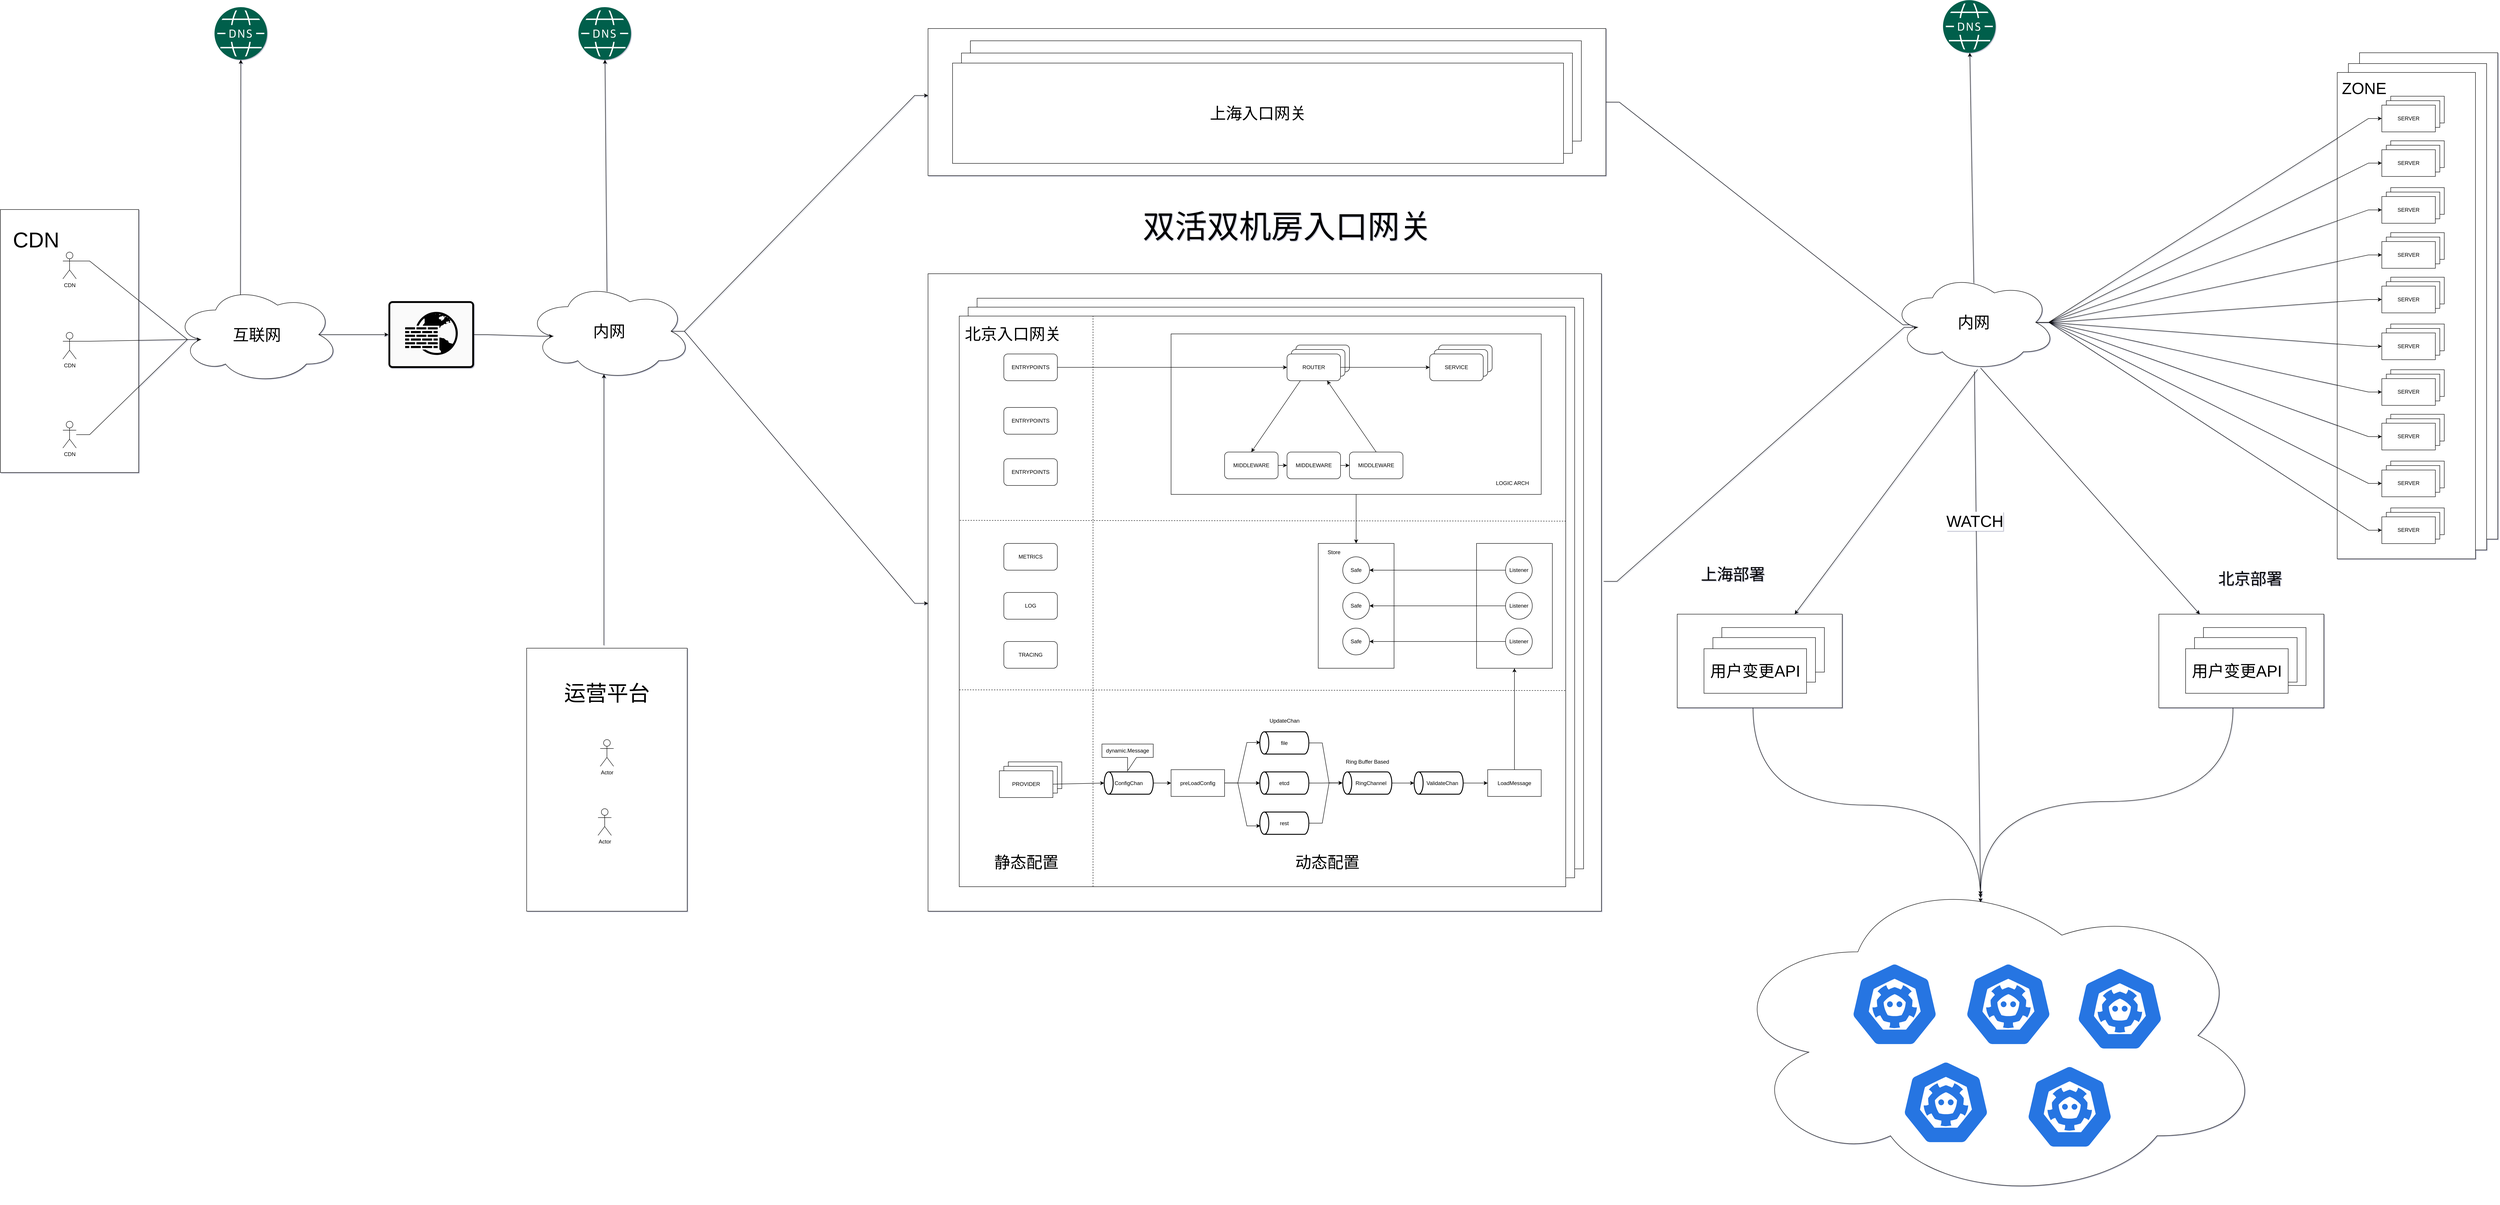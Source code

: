 <mxfile compressed="true" version="13.3.0" type="github"><diagram id="VSeTSDTbGr7kno4e8ZSS" name="第 1 页"><mxGraphModel dx="7450" dy="2685" grid="0" gridSize="10" guides="1" tooltips="1" connect="0" arrows="1" fold="1" page="0" pageScale="1" pageWidth="1920" pageHeight="1200" math="1" shadow="1"><root><mxCell id="0"/><mxCell id="1" parent="0"/><mxCell id="BSj03u8WNxe3OVWuLQ-M-73" value="" style="rounded=0;whiteSpace=wrap;html=1;fillColor=#FFFFFF;" vertex="1" parent="1"><mxGeometry x="4610" y="2183.67" width="370" height="210" as="geometry"/></mxCell><mxCell id="BSj03u8WNxe3OVWuLQ-M-56" value="" style="rounded=0;whiteSpace=wrap;html=1;" vertex="1" parent="1"><mxGeometry x="6140" y="924.33" width="310" height="1091" as="geometry"/></mxCell><mxCell id="BSj03u8WNxe3OVWuLQ-M-55" value="" style="rounded=0;whiteSpace=wrap;html=1;" vertex="1" parent="1"><mxGeometry x="6115" y="948.58" width="310" height="1091" as="geometry"/></mxCell><mxCell id="nqDBLLpEvd7qS0_0Gc36-72" value="" style="rounded=0;whiteSpace=wrap;html=1;" parent="1" vertex="1"><mxGeometry x="6090" y="968.58" width="310" height="1091" as="geometry"/></mxCell><mxCell id="BSj03u8WNxe3OVWuLQ-M-8" value="" style="ellipse;shape=cloud;whiteSpace=wrap;html=1;fillColor=#FFFFFF;" vertex="1" parent="1"><mxGeometry x="4710" y="2753.67" width="1220" height="750" as="geometry"/></mxCell><mxCell id="BSj03u8WNxe3OVWuLQ-M-70" style="edgeStyle=entityRelationEdgeStyle;rounded=0;orthogonalLoop=1;jettySize=auto;html=1;entryX=0.151;entryY=0.524;entryDx=0;entryDy=0;entryPerimeter=0;fillColor=#000000;" edge="1" parent="1" source="nqDBLLpEvd7qS0_0Gc36-178" target="nqDBLLpEvd7qS0_0Gc36-124"><mxGeometry relative="1" as="geometry"/></mxCell><mxCell id="nqDBLLpEvd7qS0_0Gc36-178" value="" style="rounded=0;whiteSpace=wrap;html=1;strokeColor=#000000;" parent="1" vertex="1"><mxGeometry x="2930" y="870" width="1520" height="330" as="geometry"/></mxCell><mxCell id="nqDBLLpEvd7qS0_0Gc36-177" value="" style="rounded=0;whiteSpace=wrap;html=1;strokeColor=#000000;" parent="1" vertex="1"><mxGeometry x="2930" y="1420" width="1510" height="1430" as="geometry"/></mxCell><mxCell id="BSj03u8WNxe3OVWuLQ-M-92" style="rounded=0;orthogonalLoop=1;jettySize=auto;html=1;fillColor=#000000;entryX=0.468;entryY=0.938;entryDx=0;entryDy=0;entryPerimeter=0;exitX=0.481;exitY=-0.011;exitDx=0;exitDy=0;exitPerimeter=0;" edge="1" parent="1" source="nqDBLLpEvd7qS0_0Gc36-135" target="nqDBLLpEvd7qS0_0Gc36-109"><mxGeometry relative="1" as="geometry"><mxPoint x="1790" y="2151" as="sourcePoint"/><mxPoint x="2230" y="1670" as="targetPoint"/></mxGeometry></mxCell><mxCell id="nqDBLLpEvd7qS0_0Gc36-135" value="" style="rounded=0;whiteSpace=wrap;html=1;" parent="1" vertex="1"><mxGeometry x="2030" y="2260" width="360" height="590" as="geometry"/></mxCell><mxCell id="nqDBLLpEvd7qS0_0Gc36-91" value="" style="rounded=0;whiteSpace=wrap;html=1;" parent="1" vertex="1"><mxGeometry x="850" y="1276" width="310" height="590" as="geometry"/></mxCell><mxCell id="nqDBLLpEvd7qS0_0Gc36-6" value="" style="rounded=0;whiteSpace=wrap;html=1;" parent="1" vertex="1"><mxGeometry x="3040" y="1475" width="1360" height="1280" as="geometry"/></mxCell><mxCell id="nqDBLLpEvd7qS0_0Gc36-5" value="" style="rounded=0;whiteSpace=wrap;html=1;" parent="1" vertex="1"><mxGeometry x="3020" y="1495" width="1360" height="1280" as="geometry"/></mxCell><mxCell id="rJDTD4lO5hqLuJcOWx15-1" value="" style="rounded=0;whiteSpace=wrap;html=1;" parent="1" vertex="1"><mxGeometry x="3000" y="1515" width="1360" height="1280" as="geometry"/></mxCell><mxCell id="hZWeliGbYGQiQUXONn6z-80" style="edgeStyle=none;rounded=0;orthogonalLoop=1;jettySize=auto;html=1;exitX=0.5;exitY=1;exitDx=0;exitDy=0;entryX=0;entryY=0.5;entryDx=0;entryDy=0;fillColor=#FFFFFF;" parent="1" source="hZWeliGbYGQiQUXONn6z-21" target="hZWeliGbYGQiQUXONn6z-69" edge="1"><mxGeometry relative="1" as="geometry"/></mxCell><mxCell id="hZWeliGbYGQiQUXONn6z-21" value="" style="rounded=0;whiteSpace=wrap;html=1;" parent="1" vertex="1"><mxGeometry x="3475" y="1555" width="830" height="360" as="geometry"/></mxCell><mxCell id="hZWeliGbYGQiQUXONn6z-10" style="edgeStyle=orthogonalEdgeStyle;rounded=0;orthogonalLoop=1;jettySize=auto;html=1;" parent="1" source="0BeCym-39-swH0D2_rm6-1" target="0BeCym-39-swH0D2_rm6-5" edge="1"><mxGeometry relative="1" as="geometry"/></mxCell><mxCell id="0BeCym-39-swH0D2_rm6-1" value="ENTRYPOINTS" style="rounded=1;whiteSpace=wrap;html=1;" parent="1" vertex="1"><mxGeometry x="3100" y="1600" width="120" height="60" as="geometry"/></mxCell><mxCell id="0BeCym-39-swH0D2_rm6-3" value="" style="rounded=1;whiteSpace=wrap;html=1;movable=1;resizable=1;rotatable=1;deletable=1;editable=1;connectable=1;" parent="1" vertex="1"><mxGeometry x="3755" y="1580" width="120" height="60" as="geometry"/></mxCell><mxCell id="0BeCym-39-swH0D2_rm6-4" value="" style="rounded=1;whiteSpace=wrap;html=1;movable=1;resizable=1;rotatable=1;deletable=1;editable=1;connectable=1;" parent="1" vertex="1"><mxGeometry x="3745" y="1590" width="120" height="60" as="geometry"/></mxCell><mxCell id="hZWeliGbYGQiQUXONn6z-13" style="rounded=0;orthogonalLoop=1;jettySize=auto;html=1;exitX=0.25;exitY=1;exitDx=0;exitDy=0;entryX=0.5;entryY=0;entryDx=0;entryDy=0;" parent="1" source="0BeCym-39-swH0D2_rm6-5" target="f_kGkvsCkv21Wssh4Dlz-20" edge="1"><mxGeometry relative="1" as="geometry"/></mxCell><mxCell id="hZWeliGbYGQiQUXONn6z-16" style="edgeStyle=orthogonalEdgeStyle;curved=1;rounded=0;orthogonalLoop=1;jettySize=auto;html=1;exitX=1;exitY=0.5;exitDx=0;exitDy=0;" parent="1" source="0BeCym-39-swH0D2_rm6-5" target="0BeCym-39-swH0D2_rm6-8" edge="1"><mxGeometry relative="1" as="geometry"/></mxCell><mxCell id="0BeCym-39-swH0D2_rm6-5" value="ROUTER" style="rounded=1;whiteSpace=wrap;html=1;movable=1;resizable=1;rotatable=1;deletable=1;editable=1;connectable=1;" parent="1" vertex="1"><mxGeometry x="3735" y="1600" width="120" height="60" as="geometry"/></mxCell><mxCell id="0BeCym-39-swH0D2_rm6-6" value="" style="rounded=1;whiteSpace=wrap;html=1;movable=1;resizable=1;rotatable=1;deletable=1;editable=1;connectable=1;" parent="1" vertex="1"><mxGeometry x="4075" y="1580" width="120" height="60" as="geometry"/></mxCell><mxCell id="0BeCym-39-swH0D2_rm6-7" value="" style="rounded=1;whiteSpace=wrap;html=1;movable=1;resizable=1;rotatable=1;deletable=1;editable=1;connectable=1;" parent="1" vertex="1"><mxGeometry x="4065" y="1590" width="120" height="60" as="geometry"/></mxCell><mxCell id="nqDBLLpEvd7qS0_0Gc36-125" style="edgeStyle=entityRelationEdgeStyle;rounded=0;orthogonalLoop=1;jettySize=auto;html=1;entryX=0.16;entryY=0.55;entryDx=0;entryDy=0;entryPerimeter=0;" parent="1" target="nqDBLLpEvd7qS0_0Gc36-124" edge="1"><mxGeometry relative="1" as="geometry"><mxPoint x="4445" y="2110" as="sourcePoint"/></mxGeometry></mxCell><mxCell id="0BeCym-39-swH0D2_rm6-8" value="SERVICE" style="rounded=1;whiteSpace=wrap;html=1;movable=1;resizable=1;rotatable=1;deletable=1;editable=1;connectable=1;" parent="1" vertex="1"><mxGeometry x="4055" y="1600" width="120" height="60" as="geometry"/></mxCell><mxCell id="nqDBLLpEvd7qS0_0Gc36-108" style="rounded=0;orthogonalLoop=1;jettySize=auto;html=1;exitX=0.4;exitY=0.1;exitDx=0;exitDy=0;exitPerimeter=0;" parent="1" source="0BeCym-39-swH0D2_rm6-13" target="qobce8UvPEFvJvuWRFae-1" edge="1"><mxGeometry relative="1" as="geometry"><mxPoint x="1390" y="841.08" as="targetPoint"/></mxGeometry></mxCell><mxCell id="nqDBLLpEvd7qS0_0Gc36-117" style="edgeStyle=entityRelationEdgeStyle;rounded=0;orthogonalLoop=1;jettySize=auto;html=1;exitX=0.875;exitY=0.5;exitDx=0;exitDy=0;exitPerimeter=0;entryX=0;entryY=0.5;entryDx=0;entryDy=0;entryPerimeter=0;" parent="1" source="0BeCym-39-swH0D2_rm6-13" target="nqDBLLpEvd7qS0_0Gc36-113" edge="1"><mxGeometry relative="1" as="geometry"/></mxCell><mxCell id="0BeCym-39-swH0D2_rm6-13" value="&lt;font style=&quot;font-size: 36px&quot;&gt;互联网&lt;/font&gt;" style="ellipse;shape=cloud;whiteSpace=wrap;html=1;" parent="1" vertex="1"><mxGeometry x="1240" y="1446.5" width="370" height="220" as="geometry"/></mxCell><mxCell id="hZWeliGbYGQiQUXONn6z-14" style="edgeStyle=orthogonalEdgeStyle;curved=1;rounded=0;orthogonalLoop=1;jettySize=auto;html=1;exitX=1;exitY=0.5;exitDx=0;exitDy=0;" parent="1" source="f_kGkvsCkv21Wssh4Dlz-20" target="hZWeliGbYGQiQUXONn6z-8" edge="1"><mxGeometry relative="1" as="geometry"/></mxCell><mxCell id="f_kGkvsCkv21Wssh4Dlz-20" value="&lt;span style=&quot;font-family: &amp;#34;helvetica&amp;#34;&quot;&gt;MIDDLEWARE&lt;/span&gt;" style="rounded=1;whiteSpace=wrap;html=1;movable=1;resizable=1;rotatable=1;deletable=1;editable=1;connectable=1;" parent="1" vertex="1"><mxGeometry x="3595" y="1820" width="120" height="60" as="geometry"/></mxCell><mxCell id="f_kGkvsCkv21Wssh4Dlz-39" value="&lt;font style=&quot;font-size: 36px&quot;&gt;静态配置&lt;/font&gt;" style="text;html=1;align=center;verticalAlign=middle;resizable=0;points=[];autosize=1;" parent="1" vertex="1"><mxGeometry x="3070" y="2725" width="160" height="30" as="geometry"/></mxCell><mxCell id="f_kGkvsCkv21Wssh4Dlz-40" value="&lt;font style=&quot;font-size: 36px&quot;&gt;动态配置&lt;/font&gt;" style="text;html=1;align=center;verticalAlign=middle;resizable=0;points=[];autosize=1;" parent="1" vertex="1"><mxGeometry x="3745" y="2725" width="160" height="30" as="geometry"/></mxCell><mxCell id="hZWeliGbYGQiQUXONn6z-15" style="edgeStyle=orthogonalEdgeStyle;curved=1;rounded=0;orthogonalLoop=1;jettySize=auto;html=1;exitX=1;exitY=0.5;exitDx=0;exitDy=0;entryX=0;entryY=0.5;entryDx=0;entryDy=0;" parent="1" source="hZWeliGbYGQiQUXONn6z-8" target="hZWeliGbYGQiQUXONn6z-9" edge="1"><mxGeometry relative="1" as="geometry"/></mxCell><mxCell id="hZWeliGbYGQiQUXONn6z-8" value="&lt;span style=&quot;font-family: &amp;#34;helvetica&amp;#34;&quot;&gt;MIDDLEWARE&lt;/span&gt;" style="rounded=1;whiteSpace=wrap;html=1;movable=1;resizable=1;rotatable=1;deletable=1;editable=1;connectable=1;" parent="1" vertex="1"><mxGeometry x="3735" y="1820" width="120" height="60" as="geometry"/></mxCell><mxCell id="nqDBLLpEvd7qS0_0Gc36-35" style="rounded=0;orthogonalLoop=1;jettySize=auto;html=1;elbow=vertical;exitX=0.5;exitY=0;exitDx=0;exitDy=0;entryX=0.75;entryY=1;entryDx=0;entryDy=0;" parent="1" source="hZWeliGbYGQiQUXONn6z-9" target="0BeCym-39-swH0D2_rm6-5" edge="1"><mxGeometry relative="1" as="geometry"><mxPoint x="3835" y="1660" as="targetPoint"/></mxGeometry></mxCell><mxCell id="hZWeliGbYGQiQUXONn6z-9" value="&lt;span style=&quot;font-family: &amp;#34;helvetica&amp;#34;&quot;&gt;MIDDLEWARE&lt;/span&gt;" style="rounded=1;whiteSpace=wrap;html=1;movable=1;resizable=1;rotatable=1;deletable=1;editable=1;connectable=1;" parent="1" vertex="1"><mxGeometry x="3875" y="1820" width="120" height="60" as="geometry"/></mxCell><mxCell id="nqDBLLpEvd7qS0_0Gc36-184" style="edgeStyle=entityRelationEdgeStyle;rounded=0;orthogonalLoop=1;jettySize=auto;html=1;strokeColor=#000000;entryX=1.006;entryY=0.504;entryDx=0;entryDy=0;entryPerimeter=0;" parent="1" source="hZWeliGbYGQiQUXONn6z-17" target="hZWeliGbYGQiQUXONn6z-20" edge="1"><mxGeometry relative="1" as="geometry"><mxPoint x="3873" y="2561" as="targetPoint"/></mxGeometry></mxCell><mxCell id="hZWeliGbYGQiQUXONn6z-17" value="file" style="strokeWidth=2;html=1;shape=mxgraph.flowchart.direct_data;whiteSpace=wrap;direction=west;" parent="1" vertex="1"><mxGeometry x="3674" y="2447.5" width="110" height="50" as="geometry"/></mxCell><mxCell id="nqDBLLpEvd7qS0_0Gc36-185" style="edgeStyle=entityRelationEdgeStyle;rounded=0;orthogonalLoop=1;jettySize=auto;html=1;strokeColor=#000000;entryX=1.006;entryY=0.504;entryDx=0;entryDy=0;entryPerimeter=0;" parent="1" source="hZWeliGbYGQiQUXONn6z-36" target="hZWeliGbYGQiQUXONn6z-20" edge="1"><mxGeometry relative="1" as="geometry"><mxPoint x="3875" y="2562" as="targetPoint"/></mxGeometry></mxCell><mxCell id="hZWeliGbYGQiQUXONn6z-36" value="etcd" style="strokeWidth=2;html=1;shape=mxgraph.flowchart.direct_data;whiteSpace=wrap;direction=west;" parent="1" vertex="1"><mxGeometry x="3674" y="2537.5" width="110" height="50" as="geometry"/></mxCell><mxCell id="nqDBLLpEvd7qS0_0Gc36-187" style="edgeStyle=entityRelationEdgeStyle;rounded=0;orthogonalLoop=1;jettySize=auto;html=1;strokeColor=#000000;" parent="1" source="hZWeliGbYGQiQUXONn6z-19" target="nqDBLLpEvd7qS0_0Gc36-180" edge="1"><mxGeometry relative="1" as="geometry"/></mxCell><mxCell id="hZWeliGbYGQiQUXONn6z-19" value="ConfigChan" style="strokeWidth=2;html=1;shape=mxgraph.flowchart.direct_data;whiteSpace=wrap;direction=west;" parent="1" vertex="1"><mxGeometry x="3325" y="2537.5" width="110" height="50" as="geometry"/></mxCell><mxCell id="hZWeliGbYGQiQUXONn6z-47" style="edgeStyle=entityRelationEdgeStyle;rounded=0;orthogonalLoop=1;jettySize=auto;html=1;exitX=0;exitY=0.5;exitDx=0;exitDy=0;exitPerimeter=0;" parent="1" source="hZWeliGbYGQiQUXONn6z-20" target="hZWeliGbYGQiQUXONn6z-46" edge="1"><mxGeometry relative="1" as="geometry"/></mxCell><mxCell id="hZWeliGbYGQiQUXONn6z-20" value="&amp;nbsp; &amp;nbsp; &amp;nbsp;RingChannel" style="strokeWidth=2;html=1;shape=mxgraph.flowchart.direct_data;whiteSpace=wrap;direction=west;" parent="1" vertex="1"><mxGeometry x="3860" y="2537.5" width="110" height="50" as="geometry"/></mxCell><mxCell id="hZWeliGbYGQiQUXONn6z-22" value="LOGIC ARCH" style="text;html=1;align=center;verticalAlign=middle;resizable=0;points=[];autosize=1;" parent="1" vertex="1"><mxGeometry x="4195" y="1880" width="90" height="20" as="geometry"/></mxCell><mxCell id="hZWeliGbYGQiQUXONn6z-24" value="dynamic.Message" style="shape=callout;whiteSpace=wrap;html=1;perimeter=calloutPerimeter;" parent="1" vertex="1"><mxGeometry x="3320" y="2475" width="115" height="60" as="geometry"/></mxCell><mxCell id="nqDBLLpEvd7qS0_0Gc36-186" style="edgeStyle=entityRelationEdgeStyle;rounded=0;orthogonalLoop=1;jettySize=auto;html=1;strokeColor=#000000;entryX=1.006;entryY=0.504;entryDx=0;entryDy=0;entryPerimeter=0;" parent="1" source="hZWeliGbYGQiQUXONn6z-38" target="hZWeliGbYGQiQUXONn6z-20" edge="1"><mxGeometry relative="1" as="geometry"><mxPoint x="3873.34" y="2563.45" as="targetPoint"/></mxGeometry></mxCell><mxCell id="hZWeliGbYGQiQUXONn6z-38" value="rest" style="strokeWidth=2;html=1;shape=mxgraph.flowchart.direct_data;whiteSpace=wrap;direction=west;" parent="1" vertex="1"><mxGeometry x="3674" y="2627.5" width="110" height="50" as="geometry"/></mxCell><mxCell id="hZWeliGbYGQiQUXONn6z-42" value="UpdateChan" style="text;html=1;resizable=0;autosize=1;align=center;verticalAlign=middle;points=[];fillColor=none;strokeColor=none;rounded=0;" parent="1" vertex="1"><mxGeometry x="3689" y="2412.5" width="80" height="20" as="geometry"/></mxCell><mxCell id="hZWeliGbYGQiQUXONn6z-50" style="edgeStyle=entityRelationEdgeStyle;rounded=0;orthogonalLoop=1;jettySize=auto;html=1;exitX=0;exitY=0.5;exitDx=0;exitDy=0;exitPerimeter=0;entryX=0;entryY=0.5;entryDx=0;entryDy=0;" parent="1" source="hZWeliGbYGQiQUXONn6z-46" target="hZWeliGbYGQiQUXONn6z-49" edge="1"><mxGeometry relative="1" as="geometry"/></mxCell><mxCell id="hZWeliGbYGQiQUXONn6z-46" value="&amp;nbsp; &amp;nbsp; &amp;nbsp;ValidateChan" style="strokeWidth=2;html=1;shape=mxgraph.flowchart.direct_data;whiteSpace=wrap;direction=west;" parent="1" vertex="1"><mxGeometry x="4020" y="2537.5" width="110" height="50" as="geometry"/></mxCell><mxCell id="hZWeliGbYGQiQUXONn6z-48" value="Ring Buffer Based" style="text;html=1;resizable=0;autosize=1;align=center;verticalAlign=middle;points=[];fillColor=none;strokeColor=none;rounded=0;" parent="1" vertex="1"><mxGeometry x="3860" y="2505" width="110" height="20" as="geometry"/></mxCell><mxCell id="hZWeliGbYGQiQUXONn6z-54" style="rounded=0;orthogonalLoop=1;jettySize=auto;html=1;exitX=0.5;exitY=0;exitDx=0;exitDy=0;entryX=1;entryY=0.5;entryDx=0;entryDy=0;fillColor=#FFFFFF;" parent="1" source="hZWeliGbYGQiQUXONn6z-49" target="hZWeliGbYGQiQUXONn6z-53" edge="1"><mxGeometry relative="1" as="geometry"/></mxCell><mxCell id="hZWeliGbYGQiQUXONn6z-49" value="LoadMessage" style="rounded=0;whiteSpace=wrap;html=1;" parent="1" vertex="1"><mxGeometry x="4185" y="2532.5" width="120" height="60" as="geometry"/></mxCell><mxCell id="hZWeliGbYGQiQUXONn6z-53" value="" style="rounded=0;whiteSpace=wrap;html=1;direction=south;" parent="1" vertex="1"><mxGeometry x="4160" y="2025" width="170" height="280" as="geometry"/></mxCell><mxCell id="hZWeliGbYGQiQUXONn6z-58" value="Listener" style="ellipse;whiteSpace=wrap;html=1;aspect=fixed;" parent="1" vertex="1"><mxGeometry x="4225" y="2215" width="60" height="60" as="geometry"/></mxCell><mxCell id="hZWeliGbYGQiQUXONn6z-69" value="" style="rounded=0;whiteSpace=wrap;html=1;direction=south;" parent="1" vertex="1"><mxGeometry x="3805" y="2025" width="170" height="280" as="geometry"/></mxCell><mxCell id="hZWeliGbYGQiQUXONn6z-68" value="Safe" style="ellipse;whiteSpace=wrap;html=1;aspect=fixed;" parent="1" vertex="1"><mxGeometry x="3860" y="2215" width="60" height="60" as="geometry"/></mxCell><mxCell id="hZWeliGbYGQiQUXONn6z-75" style="edgeStyle=none;rounded=0;orthogonalLoop=1;jettySize=auto;html=1;exitX=0;exitY=0.5;exitDx=0;exitDy=0;entryX=1;entryY=0.5;entryDx=0;entryDy=0;fillColor=#FFFFFF;" parent="1" source="hZWeliGbYGQiQUXONn6z-70" target="hZWeliGbYGQiQUXONn6z-71" edge="1"><mxGeometry relative="1" as="geometry"/></mxCell><mxCell id="hZWeliGbYGQiQUXONn6z-70" value="Listener" style="ellipse;whiteSpace=wrap;html=1;aspect=fixed;" parent="1" vertex="1"><mxGeometry x="4225" y="2135" width="60" height="60" as="geometry"/></mxCell><mxCell id="hZWeliGbYGQiQUXONn6z-71" value="Safe" style="ellipse;whiteSpace=wrap;html=1;aspect=fixed;" parent="1" vertex="1"><mxGeometry x="3860" y="2135" width="60" height="60" as="geometry"/></mxCell><mxCell id="hZWeliGbYGQiQUXONn6z-78" style="edgeStyle=none;rounded=0;orthogonalLoop=1;jettySize=auto;html=1;fillColor=#FFFFFF;" parent="1" source="hZWeliGbYGQiQUXONn6z-72" target="hZWeliGbYGQiQUXONn6z-73" edge="1"><mxGeometry relative="1" as="geometry"/></mxCell><mxCell id="hZWeliGbYGQiQUXONn6z-72" value="Listener" style="ellipse;whiteSpace=wrap;html=1;aspect=fixed;" parent="1" vertex="1"><mxGeometry x="4225" y="2055" width="60" height="60" as="geometry"/></mxCell><mxCell id="hZWeliGbYGQiQUXONn6z-73" value="Safe" style="ellipse;whiteSpace=wrap;html=1;aspect=fixed;" parent="1" vertex="1"><mxGeometry x="3860" y="2055" width="60" height="60" as="geometry"/></mxCell><mxCell id="hZWeliGbYGQiQUXONn6z-74" style="edgeStyle=none;rounded=0;orthogonalLoop=1;jettySize=auto;html=1;exitX=0;exitY=0.5;exitDx=0;exitDy=0;fillColor=#FFFFFF;" parent="1" source="hZWeliGbYGQiQUXONn6z-58" target="hZWeliGbYGQiQUXONn6z-68" edge="1"><mxGeometry relative="1" as="geometry"/></mxCell><mxCell id="hZWeliGbYGQiQUXONn6z-79" value="Store" style="text;html=1;resizable=0;autosize=1;align=center;verticalAlign=middle;points=[];fillColor=none;strokeColor=none;rounded=0;" parent="1" vertex="1"><mxGeometry x="3820" y="2035" width="40" height="20" as="geometry"/></mxCell><mxCell id="hZWeliGbYGQiQUXONn6z-82" value="" style="endArrow=none;dashed=1;html=1;fillColor=#FFFFFF;exitX=0;exitY=0.655;exitDx=0;exitDy=0;exitPerimeter=0;" parent="1" source="rJDTD4lO5hqLuJcOWx15-1" edge="1"><mxGeometry width="50" height="50" relative="1" as="geometry"><mxPoint x="3300" y="2355" as="sourcePoint"/><mxPoint x="4360" y="2355" as="targetPoint"/></mxGeometry></mxCell><mxCell id="hZWeliGbYGQiQUXONn6z-83" value="" style="endArrow=none;dashed=1;html=1;fillColor=#FFFFFF;exitX=0.001;exitY=0.358;exitDx=0;exitDy=0;exitPerimeter=0;" parent="1" source="rJDTD4lO5hqLuJcOWx15-1" edge="1"><mxGeometry width="50" height="50" relative="1" as="geometry"><mxPoint x="3300" y="1975" as="sourcePoint"/><mxPoint x="4360" y="1975" as="targetPoint"/></mxGeometry></mxCell><mxCell id="hZWeliGbYGQiQUXONn6z-84" value="" style="endArrow=none;dashed=1;html=1;fillColor=#FFFFFF;" parent="1" edge="1"><mxGeometry width="50" height="50" relative="1" as="geometry"><mxPoint x="3300" y="2795" as="sourcePoint"/><mxPoint x="3300" y="1515" as="targetPoint"/></mxGeometry></mxCell><mxCell id="hZWeliGbYGQiQUXONn6z-87" value="METRICS" style="rounded=1;whiteSpace=wrap;html=1;" parent="1" vertex="1"><mxGeometry x="3100" y="2025" width="120" height="60" as="geometry"/></mxCell><mxCell id="hZWeliGbYGQiQUXONn6z-88" value="LOG" style="rounded=1;whiteSpace=wrap;html=1;" parent="1" vertex="1"><mxGeometry x="3100" y="2135" width="120" height="60" as="geometry"/></mxCell><mxCell id="hZWeliGbYGQiQUXONn6z-89" value="TRACING" style="rounded=1;whiteSpace=wrap;html=1;" parent="1" vertex="1"><mxGeometry x="3100" y="2245" width="120" height="60" as="geometry"/></mxCell><mxCell id="nqDBLLpEvd7qS0_0Gc36-7" value="&lt;font style=&quot;font-size: 36px&quot;&gt;北京入口网关&lt;/font&gt;" style="text;html=1;resizable=0;autosize=1;align=center;verticalAlign=middle;points=[];fillColor=none;strokeColor=none;rounded=0;" parent="1" vertex="1"><mxGeometry x="3005" y="1540" width="230" height="30" as="geometry"/></mxCell><mxCell id="nqDBLLpEvd7qS0_0Gc36-20" value="" style="rounded=0;whiteSpace=wrap;html=1;" parent="1" vertex="1"><mxGeometry x="6210" y="1021.83" width="120" height="60" as="geometry"/></mxCell><mxCell id="nqDBLLpEvd7qS0_0Gc36-21" value="" style="rounded=0;whiteSpace=wrap;html=1;" parent="1" vertex="1"><mxGeometry x="6200" y="1031.83" width="120" height="60" as="geometry"/></mxCell><mxCell id="nqDBLLpEvd7qS0_0Gc36-22" value="SERVER" style="rounded=0;whiteSpace=wrap;html=1;" parent="1" vertex="1"><mxGeometry x="6190" y="1041.83" width="120" height="60" as="geometry"/></mxCell><mxCell id="nqDBLLpEvd7qS0_0Gc36-23" value="" style="rounded=0;whiteSpace=wrap;html=1;" parent="1" vertex="1"><mxGeometry x="6210" y="1121.83" width="120" height="60" as="geometry"/></mxCell><mxCell id="nqDBLLpEvd7qS0_0Gc36-24" value="" style="rounded=0;whiteSpace=wrap;html=1;" parent="1" vertex="1"><mxGeometry x="6200" y="1131.83" width="120" height="60" as="geometry"/></mxCell><mxCell id="nqDBLLpEvd7qS0_0Gc36-25" value="&lt;span&gt;SERVER&lt;/span&gt;" style="rounded=0;whiteSpace=wrap;html=1;" parent="1" vertex="1"><mxGeometry x="6190" y="1141.83" width="120" height="60" as="geometry"/></mxCell><mxCell id="nqDBLLpEvd7qS0_0Gc36-26" value="&lt;font style=&quot;font-size: 36px&quot;&gt;ZONE&lt;/font&gt;" style="text;html=1;resizable=0;autosize=1;align=center;verticalAlign=middle;points=[];fillColor=none;strokeColor=none;rounded=0;" parent="1" vertex="1"><mxGeometry x="6090" y="988.58" width="120" height="30" as="geometry"/></mxCell><mxCell id="nqDBLLpEvd7qS0_0Gc36-46" value="&lt;font style=&quot;font-size: 72px&quot;&gt;双活双机房入口网关&lt;/font&gt;" style="text;html=1;resizable=0;autosize=1;align=center;verticalAlign=middle;points=[];fillColor=none;strokeColor=none;rounded=0;" parent="1" vertex="1"><mxGeometry x="3405" y="1295" width="660" height="40" as="geometry"/></mxCell><mxCell id="nqDBLLpEvd7qS0_0Gc36-61" style="edgeStyle=entityRelationEdgeStyle;rounded=0;orthogonalLoop=1;jettySize=auto;html=1;exitX=1;exitY=0.333;exitDx=0;exitDy=0;exitPerimeter=0;entryX=0.16;entryY=0.55;entryDx=0;entryDy=0;entryPerimeter=0;" parent="1" source="nqDBLLpEvd7qS0_0Gc36-54" target="0BeCym-39-swH0D2_rm6-13" edge="1"><mxGeometry relative="1" as="geometry"/></mxCell><mxCell id="nqDBLLpEvd7qS0_0Gc36-54" value="CDN" style="shape=umlActor;verticalLabelPosition=bottom;labelBackgroundColor=#ffffff;verticalAlign=top;html=1;outlineConnect=0;" parent="1" vertex="1"><mxGeometry x="990" y="1371.5" width="30" height="60" as="geometry"/></mxCell><mxCell id="nqDBLLpEvd7qS0_0Gc36-58" style="edgeStyle=entityRelationEdgeStyle;rounded=0;orthogonalLoop=1;jettySize=auto;html=1;entryX=0.16;entryY=0.55;entryDx=0;entryDy=0;entryPerimeter=0;" parent="1" source="nqDBLLpEvd7qS0_0Gc36-57" target="0BeCym-39-swH0D2_rm6-13" edge="1"><mxGeometry relative="1" as="geometry"/></mxCell><mxCell id="nqDBLLpEvd7qS0_0Gc36-57" value="CDN" style="shape=umlActor;verticalLabelPosition=bottom;labelBackgroundColor=#ffffff;verticalAlign=top;html=1;outlineConnect=0;" parent="1" vertex="1"><mxGeometry x="990" y="1751" width="30" height="60" as="geometry"/></mxCell><mxCell id="nqDBLLpEvd7qS0_0Gc36-65" style="edgeStyle=entityRelationEdgeStyle;rounded=0;orthogonalLoop=1;jettySize=auto;html=1;exitX=1;exitY=0.333;exitDx=0;exitDy=0;exitPerimeter=0;entryX=0.16;entryY=0.55;entryDx=0;entryDy=0;entryPerimeter=0;" parent="1" source="nqDBLLpEvd7qS0_0Gc36-64" target="0BeCym-39-swH0D2_rm6-13" edge="1"><mxGeometry relative="1" as="geometry"/></mxCell><mxCell id="nqDBLLpEvd7qS0_0Gc36-64" value="CDN" style="shape=umlActor;verticalLabelPosition=bottom;labelBackgroundColor=#ffffff;verticalAlign=top;html=1;outlineConnect=0;" parent="1" vertex="1"><mxGeometry x="990" y="1551.5" width="30" height="60" as="geometry"/></mxCell><mxCell id="nqDBLLpEvd7qS0_0Gc36-80" value="ENTRYPOINTS" style="rounded=1;whiteSpace=wrap;html=1;" parent="1" vertex="1"><mxGeometry x="3100" y="1720" width="120" height="60" as="geometry"/></mxCell><mxCell id="nqDBLLpEvd7qS0_0Gc36-81" value="ENTRYPOINTS" style="rounded=1;whiteSpace=wrap;html=1;" parent="1" vertex="1"><mxGeometry x="3100" y="1835" width="120" height="60" as="geometry"/></mxCell><mxCell id="nqDBLLpEvd7qS0_0Gc36-93" value="" style="rounded=0;whiteSpace=wrap;html=1;" parent="1" vertex="1"><mxGeometry x="3110" y="2515" width="120" height="60" as="geometry"/></mxCell><mxCell id="nqDBLLpEvd7qS0_0Gc36-94" value="" style="rounded=0;whiteSpace=wrap;html=1;" parent="1" vertex="1"><mxGeometry x="3100" y="2525" width="120" height="60" as="geometry"/></mxCell><mxCell id="nqDBLLpEvd7qS0_0Gc36-103" style="edgeStyle=none;rounded=0;orthogonalLoop=1;jettySize=auto;html=1;exitX=1;exitY=0.5;exitDx=0;exitDy=0;entryX=1;entryY=0.5;entryDx=0;entryDy=0;entryPerimeter=0;" parent="1" source="nqDBLLpEvd7qS0_0Gc36-95" target="hZWeliGbYGQiQUXONn6z-19" edge="1"><mxGeometry relative="1" as="geometry"/></mxCell><mxCell id="nqDBLLpEvd7qS0_0Gc36-95" value="PROVIDER" style="rounded=0;whiteSpace=wrap;html=1;" parent="1" vertex="1"><mxGeometry x="3090" y="2535" width="120" height="60" as="geometry"/></mxCell><mxCell id="nqDBLLpEvd7qS0_0Gc36-110" style="edgeStyle=entityRelationEdgeStyle;rounded=0;orthogonalLoop=1;jettySize=auto;html=1;exitX=0.875;exitY=0.5;exitDx=0;exitDy=0;exitPerimeter=0;entryX=0;entryY=0.517;entryDx=0;entryDy=0;entryPerimeter=0;" parent="1" source="nqDBLLpEvd7qS0_0Gc36-109" target="nqDBLLpEvd7qS0_0Gc36-177" edge="1"><mxGeometry relative="1" as="geometry"><mxPoint x="1905" y="1989" as="targetPoint"/></mxGeometry></mxCell><mxCell id="nqDBLLpEvd7qS0_0Gc36-111" style="edgeStyle=entityRelationEdgeStyle;rounded=0;orthogonalLoop=1;jettySize=auto;html=1;exitX=0.875;exitY=0.5;exitDx=0;exitDy=0;exitPerimeter=0;entryX=0;entryY=0.455;entryDx=0;entryDy=0;entryPerimeter=0;" parent="1" source="nqDBLLpEvd7qS0_0Gc36-109" target="nqDBLLpEvd7qS0_0Gc36-178" edge="1"><mxGeometry relative="1" as="geometry"><mxPoint x="2920" y="1020" as="targetPoint"/></mxGeometry></mxCell><mxCell id="nqDBLLpEvd7qS0_0Gc36-109" value="&lt;font style=&quot;font-size: 36px&quot;&gt;内网&lt;/font&gt;" style="ellipse;shape=cloud;whiteSpace=wrap;html=1;" parent="1" vertex="1"><mxGeometry x="2030" y="1439" width="370" height="220" as="geometry"/></mxCell><mxCell id="nqDBLLpEvd7qS0_0Gc36-116" style="edgeStyle=entityRelationEdgeStyle;rounded=0;orthogonalLoop=1;jettySize=auto;html=1;exitX=1;exitY=0.5;exitDx=0;exitDy=0;exitPerimeter=0;entryX=0.16;entryY=0.55;entryDx=0;entryDy=0;entryPerimeter=0;" parent="1" source="nqDBLLpEvd7qS0_0Gc36-113" target="nqDBLLpEvd7qS0_0Gc36-109" edge="1"><mxGeometry relative="1" as="geometry"/></mxCell><mxCell id="nqDBLLpEvd7qS0_0Gc36-113" value="" style="points=[[0.015,0.015,0],[0.985,0.015,0],[0.985,0.985,0],[0.015,0.985,0],[0.25,0,0],[0.5,0,0],[0.75,0,0],[1,0.25,0],[1,0.5,0],[1,0.75,0],[0.75,1,0],[0.5,1,0],[0.25,1,0],[0,0.75,0],[0,0.5,0],[0,0.25,0]];verticalLabelPosition=bottom;html=1;verticalAlign=top;aspect=fixed;align=center;pointerEvents=1;shape=mxgraph.cisco19.rect;prIcon=web_application_firewall;fillColor=#FAFAFA;strokeColor=#000000;" parent="1" vertex="1"><mxGeometry x="1720" y="1481.5" width="192" height="150" as="geometry"/></mxCell><mxCell id="nqDBLLpEvd7qS0_0Gc36-126" style="edgeStyle=entityRelationEdgeStyle;rounded=0;orthogonalLoop=1;jettySize=auto;html=1;exitX=0.873;exitY=0.5;exitDx=0;exitDy=0;exitPerimeter=0;" parent="1" source="nqDBLLpEvd7qS0_0Gc36-124" target="nqDBLLpEvd7qS0_0Gc36-22" edge="1"><mxGeometry relative="1" as="geometry"><mxPoint x="5610" y="1531.58" as="targetPoint"/></mxGeometry></mxCell><mxCell id="nqDBLLpEvd7qS0_0Gc36-130" style="edgeStyle=none;rounded=0;orthogonalLoop=1;jettySize=auto;html=1;exitX=0.5;exitY=0.101;exitDx=0;exitDy=0;exitPerimeter=0;" parent="1" source="nqDBLLpEvd7qS0_0Gc36-124" target="qobce8UvPEFvJvuWRFae-4" edge="1"><mxGeometry relative="1" as="geometry"><mxPoint x="5229.558" y="1003.33" as="targetPoint"/></mxGeometry></mxCell><mxCell id="BSj03u8WNxe3OVWuLQ-M-16" style="edgeStyle=entityRelationEdgeStyle;rounded=0;orthogonalLoop=1;jettySize=auto;html=1;fillColor=#000000;exitX=0.874;exitY=0.5;exitDx=0;exitDy=0;exitPerimeter=0;" edge="1" parent="1" source="nqDBLLpEvd7qS0_0Gc36-124" target="nqDBLLpEvd7qS0_0Gc36-25"><mxGeometry relative="1" as="geometry"/></mxCell><mxCell id="BSj03u8WNxe3OVWuLQ-M-45" style="edgeStyle=entityRelationEdgeStyle;rounded=0;orthogonalLoop=1;jettySize=auto;html=1;fillColor=#000000;exitX=0.873;exitY=0.5;exitDx=0;exitDy=0;exitPerimeter=0;" edge="1" parent="1" source="nqDBLLpEvd7qS0_0Gc36-124" target="BSj03u8WNxe3OVWuLQ-M-23"><mxGeometry relative="1" as="geometry"/></mxCell><mxCell id="BSj03u8WNxe3OVWuLQ-M-46" style="edgeStyle=entityRelationEdgeStyle;rounded=0;orthogonalLoop=1;jettySize=auto;html=1;fillColor=#000000;exitX=0.874;exitY=0.5;exitDx=0;exitDy=0;exitPerimeter=0;" edge="1" parent="1" source="nqDBLLpEvd7qS0_0Gc36-124" target="BSj03u8WNxe3OVWuLQ-M-26"><mxGeometry relative="1" as="geometry"/></mxCell><mxCell id="BSj03u8WNxe3OVWuLQ-M-48" style="edgeStyle=entityRelationEdgeStyle;rounded=0;orthogonalLoop=1;jettySize=auto;html=1;fillColor=#000000;exitX=0.874;exitY=0.501;exitDx=0;exitDy=0;exitPerimeter=0;" edge="1" parent="1" source="nqDBLLpEvd7qS0_0Gc36-124" target="BSj03u8WNxe3OVWuLQ-M-32"><mxGeometry relative="1" as="geometry"/></mxCell><mxCell id="BSj03u8WNxe3OVWuLQ-M-49" style="edgeStyle=entityRelationEdgeStyle;rounded=0;orthogonalLoop=1;jettySize=auto;html=1;fillColor=#000000;exitX=0.873;exitY=0.5;exitDx=0;exitDy=0;exitPerimeter=0;" edge="1" parent="1" source="nqDBLLpEvd7qS0_0Gc36-124" target="BSj03u8WNxe3OVWuLQ-M-35"><mxGeometry relative="1" as="geometry"/></mxCell><mxCell id="BSj03u8WNxe3OVWuLQ-M-50" style="edgeStyle=entityRelationEdgeStyle;rounded=0;orthogonalLoop=1;jettySize=auto;html=1;fillColor=#000000;exitX=0.874;exitY=0.5;exitDx=0;exitDy=0;exitPerimeter=0;" edge="1" parent="1" source="nqDBLLpEvd7qS0_0Gc36-124" target="BSj03u8WNxe3OVWuLQ-M-38"><mxGeometry relative="1" as="geometry"/></mxCell><mxCell id="BSj03u8WNxe3OVWuLQ-M-51" style="edgeStyle=entityRelationEdgeStyle;rounded=0;orthogonalLoop=1;jettySize=auto;html=1;fillColor=#000000;exitX=0.874;exitY=0.5;exitDx=0;exitDy=0;exitPerimeter=0;" edge="1" parent="1" source="nqDBLLpEvd7qS0_0Gc36-124" target="BSj03u8WNxe3OVWuLQ-M-41"><mxGeometry relative="1" as="geometry"/></mxCell><mxCell id="BSj03u8WNxe3OVWuLQ-M-52" style="edgeStyle=entityRelationEdgeStyle;rounded=0;orthogonalLoop=1;jettySize=auto;html=1;fillColor=#000000;exitX=0.874;exitY=0.5;exitDx=0;exitDy=0;exitPerimeter=0;" edge="1" parent="1" source="nqDBLLpEvd7qS0_0Gc36-124" target="BSj03u8WNxe3OVWuLQ-M-44"><mxGeometry relative="1" as="geometry"/></mxCell><mxCell id="BSj03u8WNxe3OVWuLQ-M-54" style="edgeStyle=entityRelationEdgeStyle;rounded=0;orthogonalLoop=1;jettySize=auto;html=1;fillColor=#000000;" edge="1" parent="1" target="BSj03u8WNxe3OVWuLQ-M-29"><mxGeometry relative="1" as="geometry"><mxPoint x="5420" y="1529.08" as="sourcePoint"/></mxGeometry></mxCell><mxCell id="BSj03u8WNxe3OVWuLQ-M-81" style="edgeStyle=none;rounded=0;orthogonalLoop=1;jettySize=auto;html=1;fillColor=#000000;" edge="1" parent="1" source="nqDBLLpEvd7qS0_0Gc36-124"><mxGeometry relative="1" as="geometry"><mxPoint x="5290" y="2820" as="targetPoint"/></mxGeometry></mxCell><mxCell id="BSj03u8WNxe3OVWuLQ-M-85" value="&lt;font style=&quot;font-size: 36px&quot;&gt;WATCH&lt;/font&gt;" style="edgeLabel;html=1;align=center;verticalAlign=middle;resizable=0;points=[];" vertex="1" connectable="0" parent="BSj03u8WNxe3OVWuLQ-M-81"><mxGeometry x="-0.093" y="3" relative="1" as="geometry"><mxPoint x="-9" y="-199.66" as="offset"/></mxGeometry></mxCell><mxCell id="BSj03u8WNxe3OVWuLQ-M-100" style="rounded=0;orthogonalLoop=1;jettySize=auto;html=1;fillColor=#000000;exitX=0.523;exitY=0.98;exitDx=0;exitDy=0;exitPerimeter=0;" edge="1" parent="1" source="nqDBLLpEvd7qS0_0Gc36-124" target="BSj03u8WNxe3OVWuLQ-M-73"><mxGeometry relative="1" as="geometry"/></mxCell><mxCell id="BSj03u8WNxe3OVWuLQ-M-101" style="rounded=0;orthogonalLoop=1;jettySize=auto;html=1;fillColor=#000000;exitX=0.541;exitY=0.965;exitDx=0;exitDy=0;exitPerimeter=0;" edge="1" parent="1" source="nqDBLLpEvd7qS0_0Gc36-124" target="BSj03u8WNxe3OVWuLQ-M-95"><mxGeometry relative="1" as="geometry"/></mxCell><mxCell id="nqDBLLpEvd7qS0_0Gc36-124" value="&lt;font style=&quot;font-size: 36px&quot;&gt;内网&lt;/font&gt;" style="ellipse;shape=cloud;whiteSpace=wrap;html=1;" parent="1" vertex="1"><mxGeometry x="5090" y="1419.08" width="370" height="220" as="geometry"/></mxCell><mxCell id="nqDBLLpEvd7qS0_0Gc36-181" style="edgeStyle=entityRelationEdgeStyle;rounded=0;orthogonalLoop=1;jettySize=auto;html=1;entryX=0.99;entryY=0.52;entryDx=0;entryDy=0;entryPerimeter=0;strokeColor=#000000;exitX=0.997;exitY=0.497;exitDx=0;exitDy=0;exitPerimeter=0;" parent="1" source="nqDBLLpEvd7qS0_0Gc36-180" target="hZWeliGbYGQiQUXONn6z-17" edge="1"><mxGeometry relative="1" as="geometry"><mxPoint x="3597" y="2561" as="sourcePoint"/></mxGeometry></mxCell><mxCell id="nqDBLLpEvd7qS0_0Gc36-182" style="edgeStyle=none;rounded=0;orthogonalLoop=1;jettySize=auto;html=1;strokeColor=#000000;entryX=1;entryY=0.5;entryDx=0;entryDy=0;entryPerimeter=0;exitX=1.016;exitY=0.497;exitDx=0;exitDy=0;exitPerimeter=0;" parent="1" source="nqDBLLpEvd7qS0_0Gc36-180" target="hZWeliGbYGQiQUXONn6z-36" edge="1"><mxGeometry relative="1" as="geometry"><mxPoint x="3590" y="2560" as="sourcePoint"/></mxGeometry></mxCell><mxCell id="nqDBLLpEvd7qS0_0Gc36-183" style="edgeStyle=entityRelationEdgeStyle;rounded=0;orthogonalLoop=1;jettySize=auto;html=1;entryX=0.99;entryY=0.377;entryDx=0;entryDy=0;entryPerimeter=0;strokeColor=#000000;exitX=0.997;exitY=0.497;exitDx=0;exitDy=0;exitPerimeter=0;" parent="1" source="nqDBLLpEvd7qS0_0Gc36-180" target="hZWeliGbYGQiQUXONn6z-38" edge="1"><mxGeometry relative="1" as="geometry"><mxPoint x="3590" y="2562" as="sourcePoint"/></mxGeometry></mxCell><mxCell id="nqDBLLpEvd7qS0_0Gc36-180" value="preLoadConfig" style="rounded=0;whiteSpace=wrap;html=1;strokeColor=#000000;" parent="1" vertex="1"><mxGeometry x="3475" y="2532.5" width="120" height="60" as="geometry"/></mxCell><mxCell id="qobce8UvPEFvJvuWRFae-1" value="" style="pointerEvents=1;shadow=0;dashed=0;html=1;strokeColor=none;fillColor=#005F4B;labelPosition=center;verticalLabelPosition=bottom;verticalAlign=top;align=center;outlineConnect=0;shape=mxgraph.veeam2.dns;" parent="1" vertex="1"><mxGeometry x="1330" y="822.0" width="118" height="118" as="geometry"/></mxCell><mxCell id="qobce8UvPEFvJvuWRFae-4" value="" style="pointerEvents=1;shadow=0;dashed=0;html=1;strokeColor=none;fillColor=#005F4B;labelPosition=center;verticalLabelPosition=bottom;verticalAlign=top;align=center;outlineConnect=0;shape=mxgraph.veeam2.dns;" parent="1" vertex="1"><mxGeometry x="5206" y="806.33" width="118" height="118" as="geometry"/></mxCell><mxCell id="BSj03u8WNxe3OVWuLQ-M-5" value="" style="html=1;dashed=0;whitespace=wrap;fillColor=#2875E2;strokeColor=#ffffff;points=[[0.005,0.63,0],[0.1,0.2,0],[0.9,0.2,0],[0.5,0,0],[0.995,0.63,0],[0.72,0.99,0],[0.5,1,0],[0.28,0.99,0]];shape=mxgraph.kubernetes.icon;prIcon=etcd" vertex="1" parent="1"><mxGeometry x="4980" y="2963.67" width="235" height="190" as="geometry"/></mxCell><mxCell id="BSj03u8WNxe3OVWuLQ-M-21" value="" style="rounded=0;whiteSpace=wrap;html=1;" vertex="1" parent="1"><mxGeometry x="6210" y="1226.83" width="120" height="60" as="geometry"/></mxCell><mxCell id="BSj03u8WNxe3OVWuLQ-M-22" value="" style="rounded=0;whiteSpace=wrap;html=1;" vertex="1" parent="1"><mxGeometry x="6200" y="1236.83" width="120" height="60" as="geometry"/></mxCell><mxCell id="BSj03u8WNxe3OVWuLQ-M-23" value="&lt;span&gt;SERVER&lt;/span&gt;" style="rounded=0;whiteSpace=wrap;html=1;" vertex="1" parent="1"><mxGeometry x="6190" y="1246.83" width="120" height="60" as="geometry"/></mxCell><mxCell id="BSj03u8WNxe3OVWuLQ-M-24" value="" style="rounded=0;whiteSpace=wrap;html=1;" vertex="1" parent="1"><mxGeometry x="6210" y="1327.83" width="120" height="60" as="geometry"/></mxCell><mxCell id="BSj03u8WNxe3OVWuLQ-M-25" value="" style="rounded=0;whiteSpace=wrap;html=1;" vertex="1" parent="1"><mxGeometry x="6200" y="1337.83" width="120" height="60" as="geometry"/></mxCell><mxCell id="BSj03u8WNxe3OVWuLQ-M-26" value="SERVER" style="rounded=0;whiteSpace=wrap;html=1;" vertex="1" parent="1"><mxGeometry x="6190" y="1347.83" width="120" height="60" as="geometry"/></mxCell><mxCell id="BSj03u8WNxe3OVWuLQ-M-27" value="" style="rounded=0;whiteSpace=wrap;html=1;" vertex="1" parent="1"><mxGeometry x="6210" y="1427.83" width="120" height="60" as="geometry"/></mxCell><mxCell id="BSj03u8WNxe3OVWuLQ-M-28" value="" style="rounded=0;whiteSpace=wrap;html=1;" vertex="1" parent="1"><mxGeometry x="6200" y="1437.83" width="120" height="60" as="geometry"/></mxCell><mxCell id="BSj03u8WNxe3OVWuLQ-M-29" value="&lt;span&gt;SERVER&lt;/span&gt;" style="rounded=0;whiteSpace=wrap;html=1;" vertex="1" parent="1"><mxGeometry x="6190" y="1447.83" width="120" height="60" as="geometry"/></mxCell><mxCell id="BSj03u8WNxe3OVWuLQ-M-30" value="" style="rounded=0;whiteSpace=wrap;html=1;" vertex="1" parent="1"><mxGeometry x="6210" y="1532.83" width="120" height="60" as="geometry"/></mxCell><mxCell id="BSj03u8WNxe3OVWuLQ-M-31" value="" style="rounded=0;whiteSpace=wrap;html=1;" vertex="1" parent="1"><mxGeometry x="6200" y="1542.83" width="120" height="60" as="geometry"/></mxCell><mxCell id="BSj03u8WNxe3OVWuLQ-M-32" value="&lt;span&gt;SERVER&lt;/span&gt;" style="rounded=0;whiteSpace=wrap;html=1;" vertex="1" parent="1"><mxGeometry x="6190" y="1552.83" width="120" height="60" as="geometry"/></mxCell><mxCell id="BSj03u8WNxe3OVWuLQ-M-33" value="" style="rounded=0;whiteSpace=wrap;html=1;" vertex="1" parent="1"><mxGeometry x="6210" y="1635.33" width="120" height="60" as="geometry"/></mxCell><mxCell id="BSj03u8WNxe3OVWuLQ-M-34" value="" style="rounded=0;whiteSpace=wrap;html=1;" vertex="1" parent="1"><mxGeometry x="6200" y="1645.33" width="120" height="60" as="geometry"/></mxCell><mxCell id="BSj03u8WNxe3OVWuLQ-M-35" value="SERVER" style="rounded=0;whiteSpace=wrap;html=1;" vertex="1" parent="1"><mxGeometry x="6190" y="1655.33" width="120" height="60" as="geometry"/></mxCell><mxCell id="BSj03u8WNxe3OVWuLQ-M-36" value="" style="rounded=0;whiteSpace=wrap;html=1;" vertex="1" parent="1"><mxGeometry x="6210" y="1735.33" width="120" height="60" as="geometry"/></mxCell><mxCell id="BSj03u8WNxe3OVWuLQ-M-37" value="" style="rounded=0;whiteSpace=wrap;html=1;" vertex="1" parent="1"><mxGeometry x="6200" y="1745.33" width="120" height="60" as="geometry"/></mxCell><mxCell id="BSj03u8WNxe3OVWuLQ-M-38" value="&lt;span&gt;SERVER&lt;/span&gt;" style="rounded=0;whiteSpace=wrap;html=1;" vertex="1" parent="1"><mxGeometry x="6190" y="1755.33" width="120" height="60" as="geometry"/></mxCell><mxCell id="BSj03u8WNxe3OVWuLQ-M-39" value="" style="rounded=0;whiteSpace=wrap;html=1;" vertex="1" parent="1"><mxGeometry x="6210" y="1840.33" width="120" height="60" as="geometry"/></mxCell><mxCell id="BSj03u8WNxe3OVWuLQ-M-40" value="" style="rounded=0;whiteSpace=wrap;html=1;" vertex="1" parent="1"><mxGeometry x="6200" y="1850.33" width="120" height="60" as="geometry"/></mxCell><mxCell id="BSj03u8WNxe3OVWuLQ-M-41" value="&lt;span&gt;SERVER&lt;/span&gt;" style="rounded=0;whiteSpace=wrap;html=1;" vertex="1" parent="1"><mxGeometry x="6190" y="1860.33" width="120" height="60" as="geometry"/></mxCell><mxCell id="BSj03u8WNxe3OVWuLQ-M-42" value="" style="rounded=0;whiteSpace=wrap;html=1;" vertex="1" parent="1"><mxGeometry x="6210" y="1945.33" width="120" height="60" as="geometry"/></mxCell><mxCell id="BSj03u8WNxe3OVWuLQ-M-43" value="" style="rounded=0;whiteSpace=wrap;html=1;" vertex="1" parent="1"><mxGeometry x="6200" y="1955.33" width="120" height="60" as="geometry"/></mxCell><mxCell id="BSj03u8WNxe3OVWuLQ-M-44" value="&lt;span&gt;SERVER&lt;/span&gt;" style="rounded=0;whiteSpace=wrap;html=1;" vertex="1" parent="1"><mxGeometry x="6190" y="1965.33" width="120" height="60" as="geometry"/></mxCell><mxCell id="BSj03u8WNxe3OVWuLQ-M-59" value="" style="rounded=0;whiteSpace=wrap;html=1;" vertex="1" parent="1"><mxGeometry x="3025" y="897.5" width="1370" height="225" as="geometry"/></mxCell><mxCell id="BSj03u8WNxe3OVWuLQ-M-60" value="" style="rounded=0;whiteSpace=wrap;html=1;" vertex="1" parent="1"><mxGeometry x="3005" y="925" width="1370" height="225" as="geometry"/></mxCell><mxCell id="BSj03u8WNxe3OVWuLQ-M-61" value="&lt;font style=&quot;font-size: 36px&quot;&gt;上海入口网关&lt;/font&gt;" style="rounded=0;whiteSpace=wrap;html=1;" vertex="1" parent="1"><mxGeometry x="2985" y="947.5" width="1370" height="225" as="geometry"/></mxCell><mxCell id="BSj03u8WNxe3OVWuLQ-M-64" value="" style="html=1;dashed=0;whitespace=wrap;fillColor=#2875E2;strokeColor=#ffffff;points=[[0.005,0.63,0],[0.1,0.2,0],[0.9,0.2,0],[0.5,0,0],[0.995,0.63,0],[0.72,0.99,0],[0.5,1,0],[0.28,0.99,0]];shape=mxgraph.kubernetes.icon;prIcon=etcd" vertex="1" parent="1"><mxGeometry x="5235" y="2963.67" width="235" height="190" as="geometry"/></mxCell><mxCell id="BSj03u8WNxe3OVWuLQ-M-65" value="" style="html=1;dashed=0;whitespace=wrap;fillColor=#2875E2;strokeColor=#ffffff;points=[[0.005,0.63,0],[0.1,0.2,0],[0.9,0.2,0],[0.5,0,0],[0.995,0.63,0],[0.72,0.99,0],[0.5,1,0],[0.28,0.99,0]];shape=mxgraph.kubernetes.icon;prIcon=etcd" vertex="1" parent="1"><mxGeometry x="5485" y="2973.67" width="235" height="190" as="geometry"/></mxCell><mxCell id="BSj03u8WNxe3OVWuLQ-M-66" value="" style="html=1;dashed=0;whitespace=wrap;fillColor=#2875E2;strokeColor=#ffffff;points=[[0.005,0.63,0],[0.1,0.2,0],[0.9,0.2,0],[0.5,0,0],[0.995,0.63,0],[0.72,0.99,0],[0.5,1,0],[0.28,0.99,0]];shape=mxgraph.kubernetes.icon;prIcon=etcd" vertex="1" parent="1"><mxGeometry x="5095" y="3183.67" width="235" height="190" as="geometry"/></mxCell><mxCell id="BSj03u8WNxe3OVWuLQ-M-67" value="" style="html=1;dashed=0;whitespace=wrap;fillColor=#2875E2;strokeColor=#ffffff;points=[[0.005,0.63,0],[0.1,0.2,0],[0.9,0.2,0],[0.5,0,0],[0.995,0.63,0],[0.72,0.99,0],[0.5,1,0],[0.28,0.99,0]];shape=mxgraph.kubernetes.icon;prIcon=etcd" vertex="1" parent="1"><mxGeometry x="5372.5" y="3193.67" width="235" height="190" as="geometry"/></mxCell><mxCell id="BSj03u8WNxe3OVWuLQ-M-68" value="" style="rounded=0;whiteSpace=wrap;html=1;fillColor=#FFFFFF;" vertex="1" parent="1"><mxGeometry x="4710" y="2213.67" width="230" height="100" as="geometry"/></mxCell><mxCell id="BSj03u8WNxe3OVWuLQ-M-71" value="" style="rounded=0;whiteSpace=wrap;html=1;fillColor=#FFFFFF;" vertex="1" parent="1"><mxGeometry x="4690" y="2236.17" width="230" height="100" as="geometry"/></mxCell><mxCell id="BSj03u8WNxe3OVWuLQ-M-72" value="&lt;font style=&quot;font-size: 36px&quot;&gt;用户变更API&lt;/font&gt;" style="rounded=0;whiteSpace=wrap;html=1;fillColor=#FFFFFF;" vertex="1" parent="1"><mxGeometry x="4670" y="2261.17" width="230" height="100" as="geometry"/></mxCell><mxCell id="BSj03u8WNxe3OVWuLQ-M-74" style="rounded=0;orthogonalLoop=1;jettySize=auto;html=1;fillColor=#000000;exitX=0.459;exitY=1;exitDx=0;exitDy=0;exitPerimeter=0;edgeStyle=orthogonalEdgeStyle;curved=1;" edge="1" parent="1" source="BSj03u8WNxe3OVWuLQ-M-73"><mxGeometry relative="1" as="geometry"><mxPoint x="5290" y="2830" as="targetPoint"/></mxGeometry></mxCell><mxCell id="BSj03u8WNxe3OVWuLQ-M-82" style="edgeStyle=none;rounded=0;orthogonalLoop=1;jettySize=auto;html=1;" edge="1" parent="1" target="BSj03u8WNxe3OVWuLQ-M-83"><mxGeometry relative="1" as="geometry"><mxPoint x="2163.558" y="1025.53" as="targetPoint"/><mxPoint x="2210" y="1460" as="sourcePoint"/></mxGeometry></mxCell><mxCell id="BSj03u8WNxe3OVWuLQ-M-83" value="" style="pointerEvents=1;shadow=0;dashed=0;html=1;strokeColor=none;fillColor=#005F4B;labelPosition=center;verticalLabelPosition=bottom;verticalAlign=top;align=center;outlineConnect=0;shape=mxgraph.veeam2.dns;" vertex="1" parent="1"><mxGeometry x="2146" y="822.0" width="118" height="118" as="geometry"/></mxCell><mxCell id="BSj03u8WNxe3OVWuLQ-M-86" value="&lt;span style=&quot;font-size: 48px&quot;&gt;CDN&lt;/span&gt;" style="text;html=1;strokeColor=none;fillColor=none;align=center;verticalAlign=middle;whiteSpace=wrap;rounded=0;" vertex="1" parent="1"><mxGeometry x="910" y="1333.5" width="40" height="20" as="geometry"/></mxCell><mxCell id="BSj03u8WNxe3OVWuLQ-M-87" value="&lt;span style=&quot;font-size: 48px&quot;&gt;运营平台&lt;/span&gt;" style="text;html=1;strokeColor=none;fillColor=none;align=center;verticalAlign=middle;whiteSpace=wrap;rounded=0;" vertex="1" parent="1"><mxGeometry x="2055" y="2351.25" width="310" height="20" as="geometry"/></mxCell><mxCell id="BSj03u8WNxe3OVWuLQ-M-93" value="Actor" style="shape=umlActor;verticalLabelPosition=bottom;labelBackgroundColor=#ffffff;verticalAlign=top;html=1;outlineConnect=0;fillColor=#FFFFFF;" vertex="1" parent="1"><mxGeometry x="2195" y="2465" width="30" height="60" as="geometry"/></mxCell><mxCell id="BSj03u8WNxe3OVWuLQ-M-94" value="Actor" style="shape=umlActor;verticalLabelPosition=bottom;labelBackgroundColor=#ffffff;verticalAlign=top;html=1;outlineConnect=0;fillColor=#FFFFFF;" vertex="1" parent="1"><mxGeometry x="2190" y="2620" width="30" height="60" as="geometry"/></mxCell><mxCell id="BSj03u8WNxe3OVWuLQ-M-99" style="rounded=0;orthogonalLoop=1;jettySize=auto;html=1;fillColor=#000000;exitX=0.449;exitY=1;exitDx=0;exitDy=0;exitPerimeter=0;edgeStyle=orthogonalEdgeStyle;curved=1;" edge="1" parent="1" source="BSj03u8WNxe3OVWuLQ-M-95"><mxGeometry relative="1" as="geometry"><mxPoint x="5290" y="2814" as="targetPoint"/></mxGeometry></mxCell><mxCell id="BSj03u8WNxe3OVWuLQ-M-95" value="" style="rounded=0;whiteSpace=wrap;html=1;fillColor=#FFFFFF;" vertex="1" parent="1"><mxGeometry x="5690" y="2183.67" width="370" height="210" as="geometry"/></mxCell><mxCell id="BSj03u8WNxe3OVWuLQ-M-96" value="" style="rounded=0;whiteSpace=wrap;html=1;fillColor=#FFFFFF;" vertex="1" parent="1"><mxGeometry x="5790" y="2213.67" width="230" height="130" as="geometry"/></mxCell><mxCell id="BSj03u8WNxe3OVWuLQ-M-97" value="" style="rounded=0;whiteSpace=wrap;html=1;fillColor=#FFFFFF;" vertex="1" parent="1"><mxGeometry x="5770" y="2236.17" width="230" height="100" as="geometry"/></mxCell><mxCell id="BSj03u8WNxe3OVWuLQ-M-98" value="&lt;font style=&quot;font-size: 36px&quot;&gt;用户变更API&lt;/font&gt;" style="rounded=0;whiteSpace=wrap;html=1;fillColor=#FFFFFF;" vertex="1" parent="1"><mxGeometry x="5750" y="2261.17" width="230" height="100" as="geometry"/></mxCell><mxCell id="BSj03u8WNxe3OVWuLQ-M-102" value="&lt;font style=&quot;font-size: 36px&quot;&gt;上海部署&lt;/font&gt;" style="text;html=1;strokeColor=none;fillColor=none;align=center;verticalAlign=middle;whiteSpace=wrap;rounded=0;" vertex="1" parent="1"><mxGeometry x="4660" y="2083.67" width="150" height="20" as="geometry"/></mxCell><mxCell id="BSj03u8WNxe3OVWuLQ-M-103" value="&lt;font style=&quot;font-size: 36px&quot;&gt;北京部署&lt;/font&gt;" style="text;html=1;strokeColor=none;fillColor=none;align=center;verticalAlign=middle;whiteSpace=wrap;rounded=0;" vertex="1" parent="1"><mxGeometry x="5820" y="2093.67" width="150" height="20" as="geometry"/></mxCell></root></mxGraphModel></diagram></mxfile>